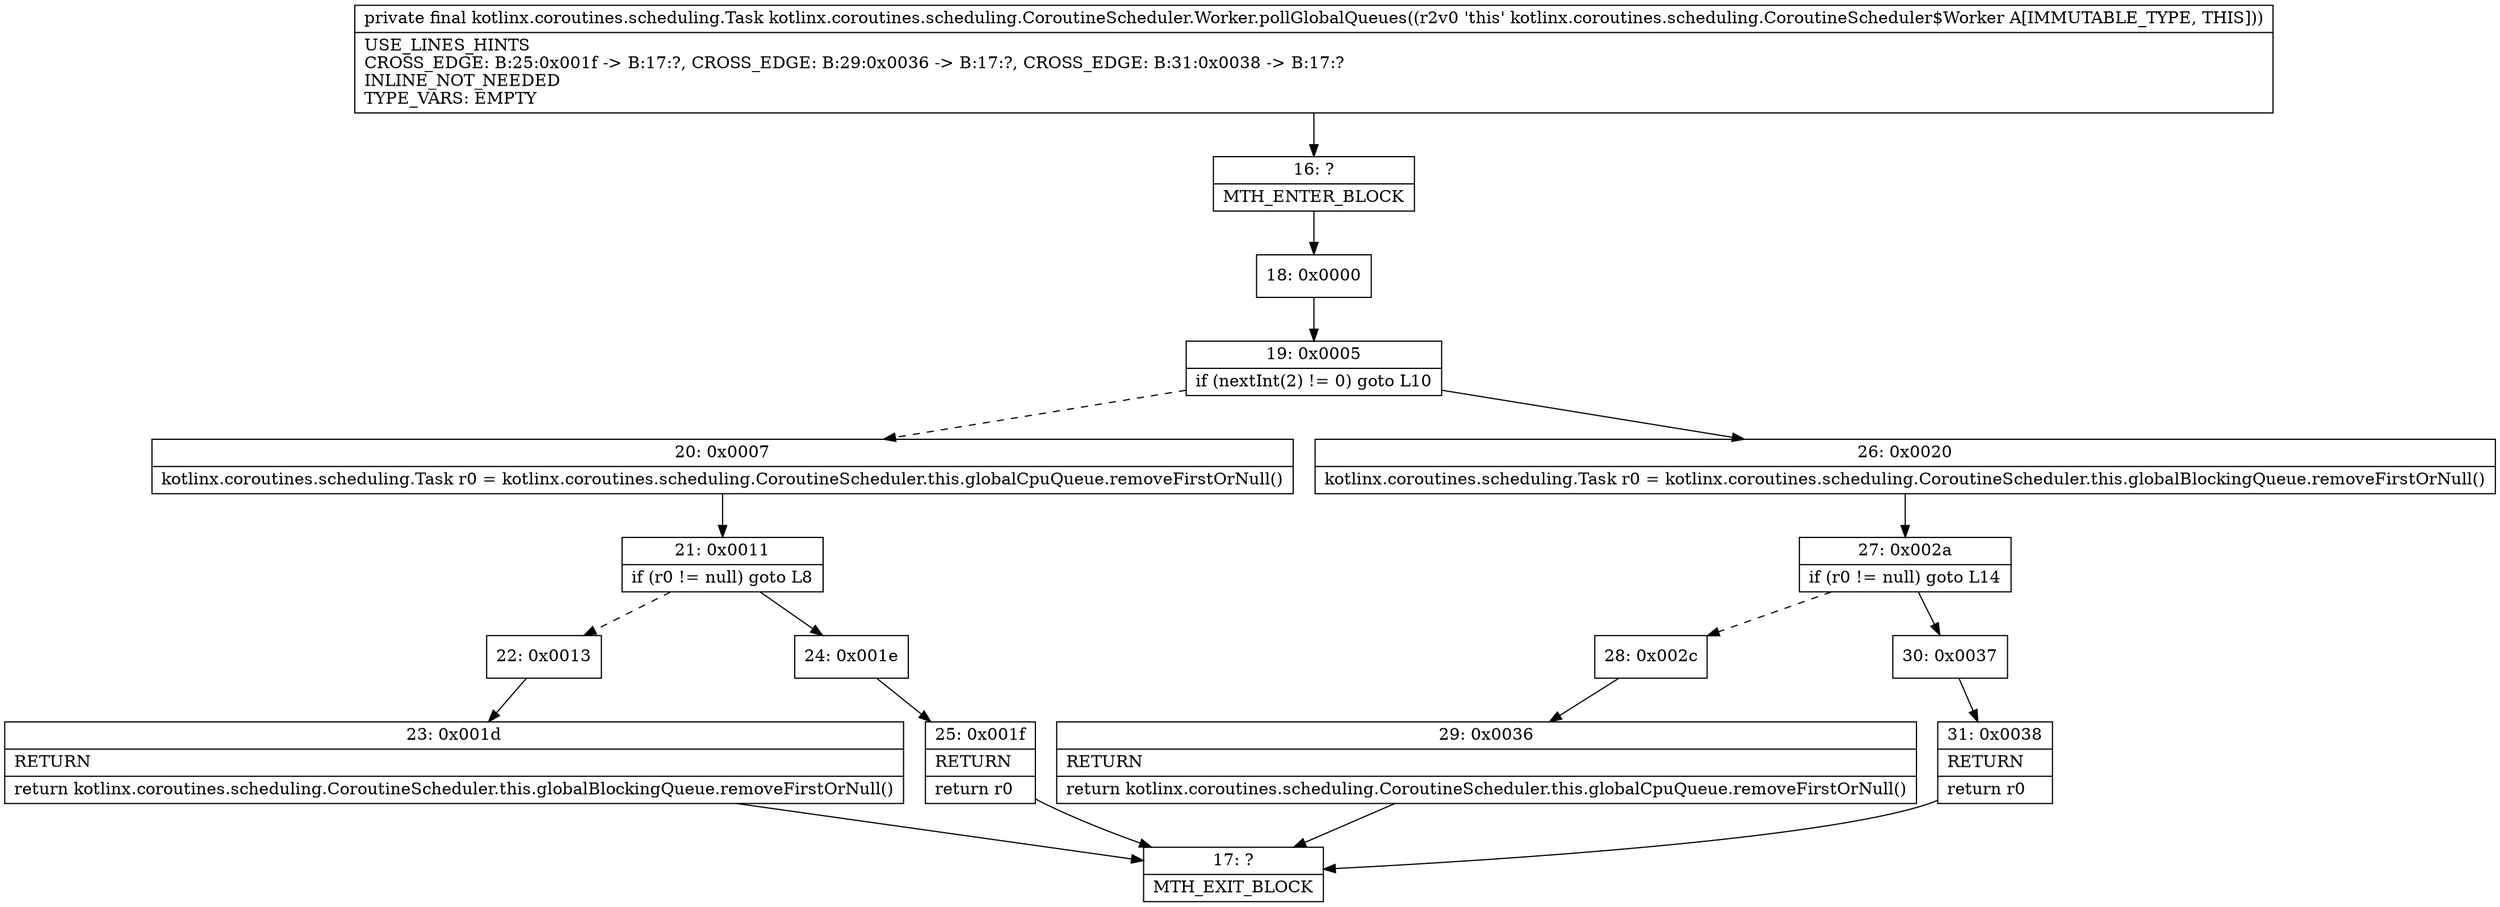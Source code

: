 digraph "CFG forkotlinx.coroutines.scheduling.CoroutineScheduler.Worker.pollGlobalQueues()Lkotlinx\/coroutines\/scheduling\/Task;" {
Node_16 [shape=record,label="{16\:\ ?|MTH_ENTER_BLOCK\l}"];
Node_18 [shape=record,label="{18\:\ 0x0000}"];
Node_19 [shape=record,label="{19\:\ 0x0005|if (nextInt(2) != 0) goto L10\l}"];
Node_20 [shape=record,label="{20\:\ 0x0007|kotlinx.coroutines.scheduling.Task r0 = kotlinx.coroutines.scheduling.CoroutineScheduler.this.globalCpuQueue.removeFirstOrNull()\l}"];
Node_21 [shape=record,label="{21\:\ 0x0011|if (r0 != null) goto L8\l}"];
Node_22 [shape=record,label="{22\:\ 0x0013}"];
Node_23 [shape=record,label="{23\:\ 0x001d|RETURN\l|return kotlinx.coroutines.scheduling.CoroutineScheduler.this.globalBlockingQueue.removeFirstOrNull()\l}"];
Node_17 [shape=record,label="{17\:\ ?|MTH_EXIT_BLOCK\l}"];
Node_24 [shape=record,label="{24\:\ 0x001e}"];
Node_25 [shape=record,label="{25\:\ 0x001f|RETURN\l|return r0\l}"];
Node_26 [shape=record,label="{26\:\ 0x0020|kotlinx.coroutines.scheduling.Task r0 = kotlinx.coroutines.scheduling.CoroutineScheduler.this.globalBlockingQueue.removeFirstOrNull()\l}"];
Node_27 [shape=record,label="{27\:\ 0x002a|if (r0 != null) goto L14\l}"];
Node_28 [shape=record,label="{28\:\ 0x002c}"];
Node_29 [shape=record,label="{29\:\ 0x0036|RETURN\l|return kotlinx.coroutines.scheduling.CoroutineScheduler.this.globalCpuQueue.removeFirstOrNull()\l}"];
Node_30 [shape=record,label="{30\:\ 0x0037}"];
Node_31 [shape=record,label="{31\:\ 0x0038|RETURN\l|return r0\l}"];
MethodNode[shape=record,label="{private final kotlinx.coroutines.scheduling.Task kotlinx.coroutines.scheduling.CoroutineScheduler.Worker.pollGlobalQueues((r2v0 'this' kotlinx.coroutines.scheduling.CoroutineScheduler$Worker A[IMMUTABLE_TYPE, THIS]))  | USE_LINES_HINTS\lCROSS_EDGE: B:25:0x001f \-\> B:17:?, CROSS_EDGE: B:29:0x0036 \-\> B:17:?, CROSS_EDGE: B:31:0x0038 \-\> B:17:?\lINLINE_NOT_NEEDED\lTYPE_VARS: EMPTY\l}"];
MethodNode -> Node_16;Node_16 -> Node_18;
Node_18 -> Node_19;
Node_19 -> Node_20[style=dashed];
Node_19 -> Node_26;
Node_20 -> Node_21;
Node_21 -> Node_22[style=dashed];
Node_21 -> Node_24;
Node_22 -> Node_23;
Node_23 -> Node_17;
Node_24 -> Node_25;
Node_25 -> Node_17;
Node_26 -> Node_27;
Node_27 -> Node_28[style=dashed];
Node_27 -> Node_30;
Node_28 -> Node_29;
Node_29 -> Node_17;
Node_30 -> Node_31;
Node_31 -> Node_17;
}

